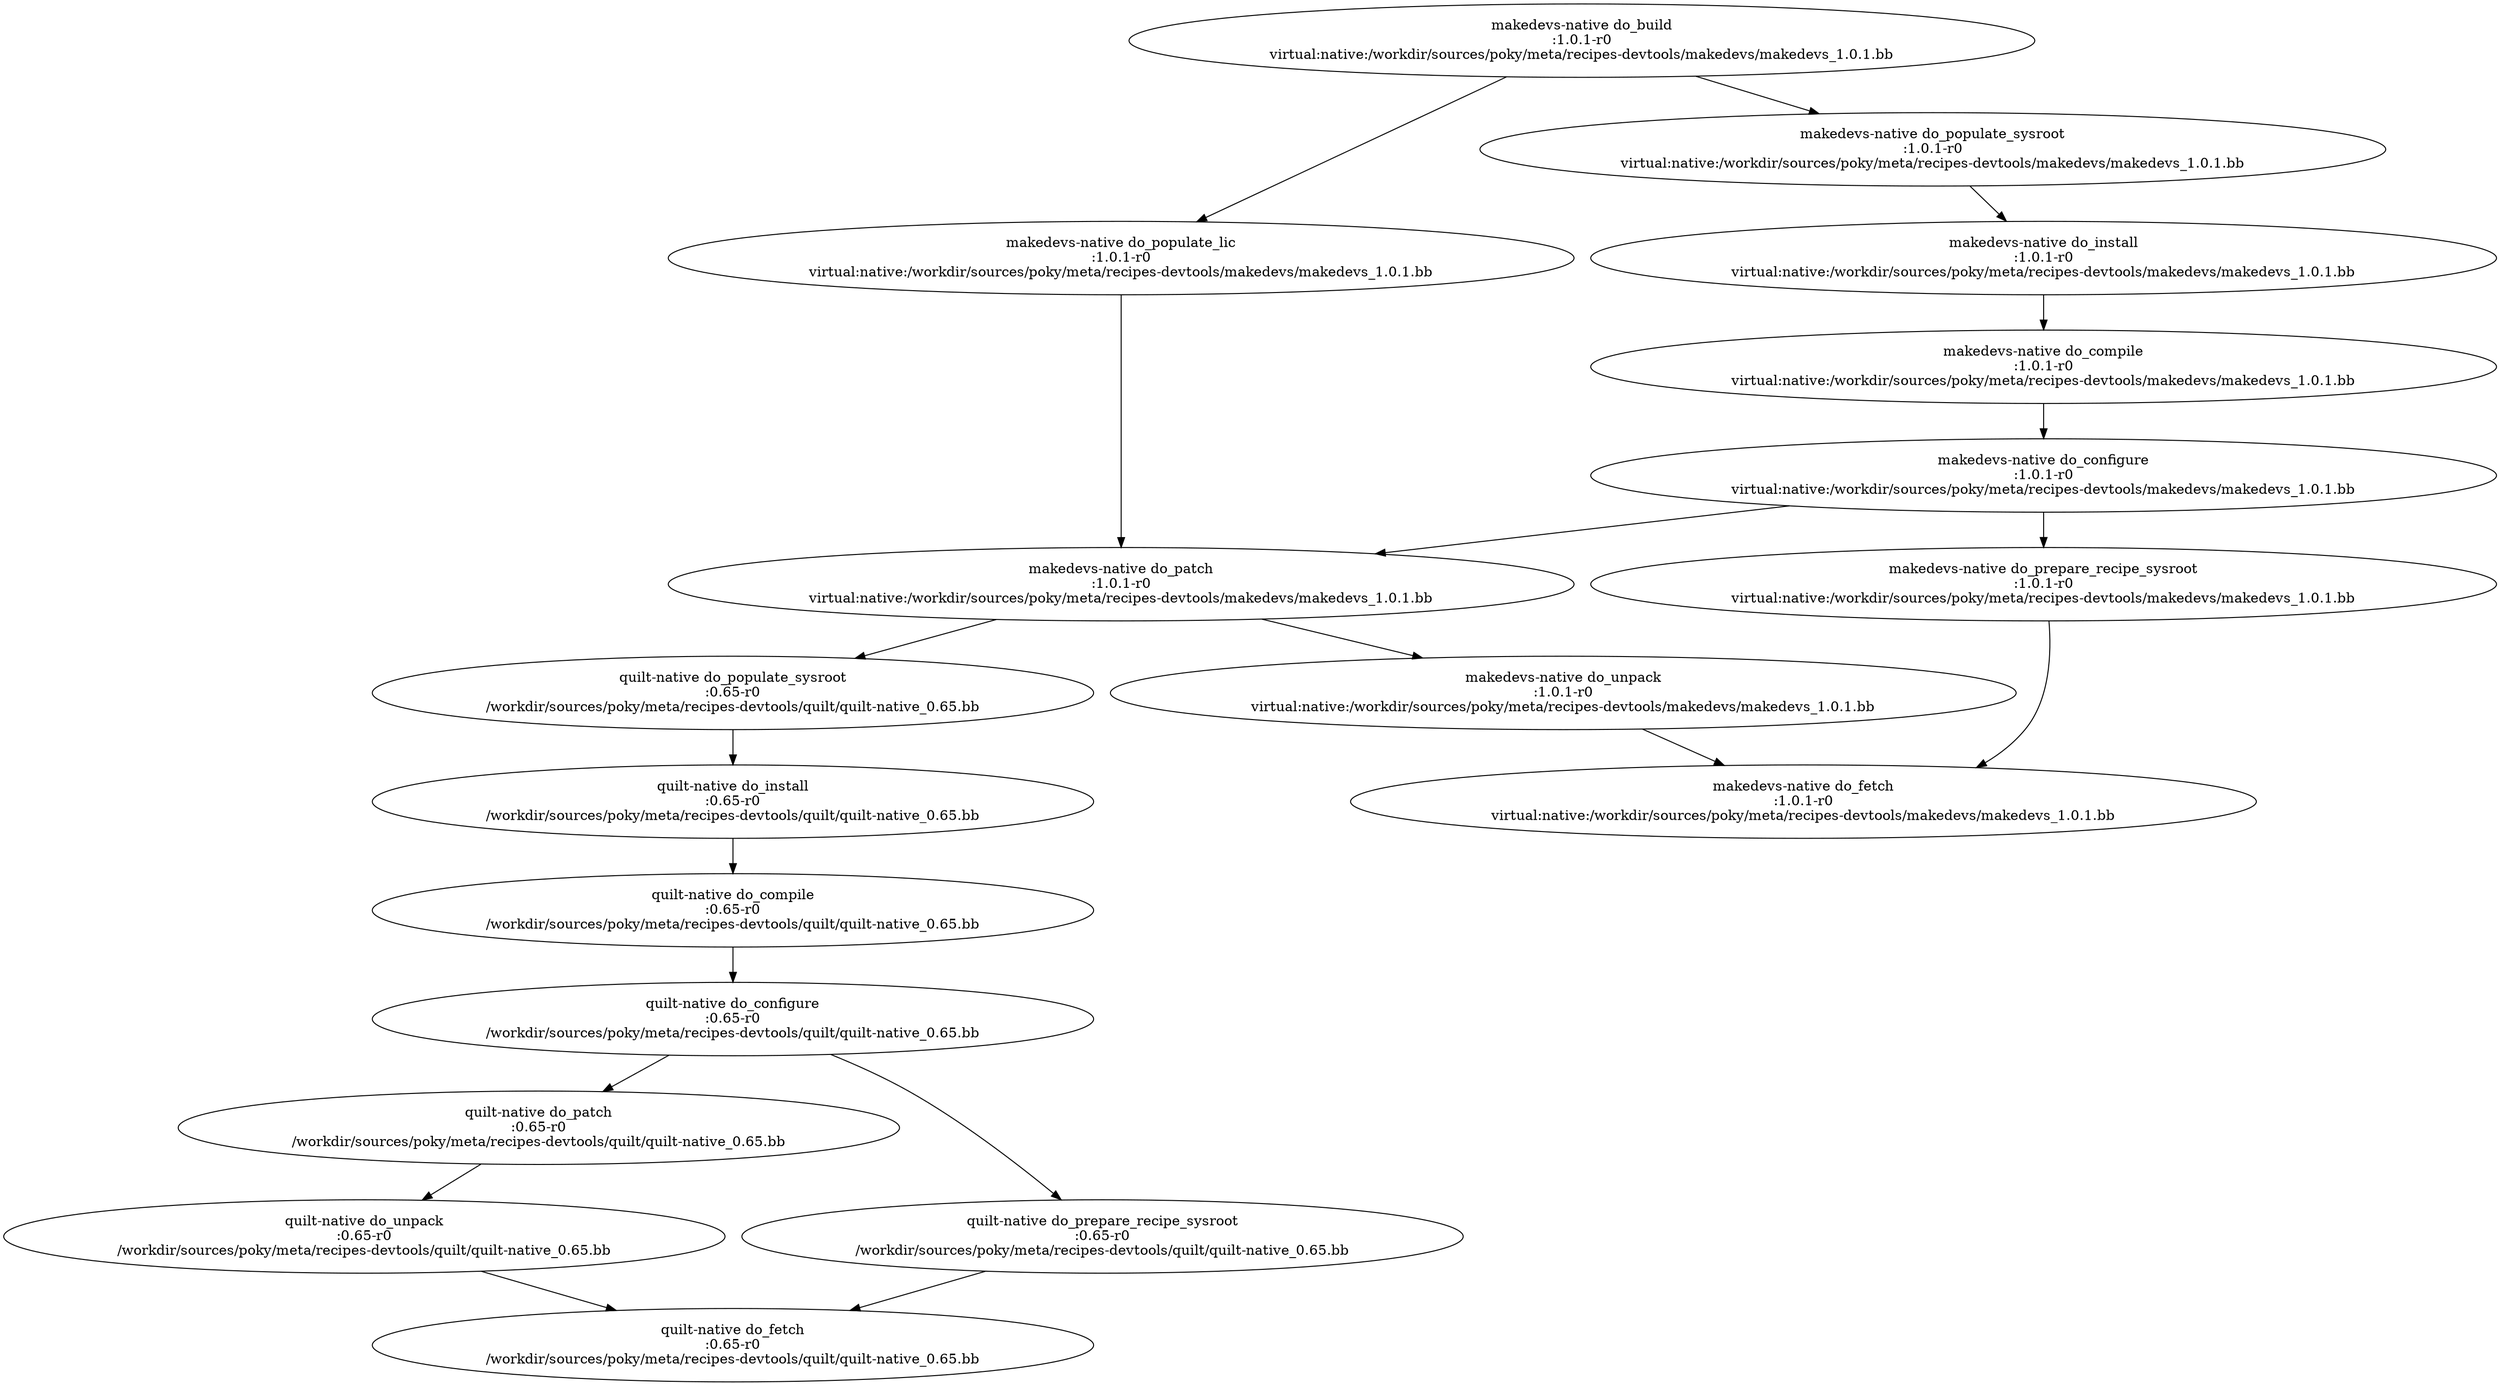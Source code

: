 digraph depends {
"makedevs-native.do_build" [label="makedevs-native do_build\n:1.0.1-r0\nvirtual:native:/workdir/sources/poky/meta/recipes-devtools/makedevs/makedevs_1.0.1.bb"]
"makedevs-native.do_build" -> "makedevs-native.do_populate_lic"
"makedevs-native.do_build" -> "makedevs-native.do_populate_sysroot"
"makedevs-native.do_compile" [label="makedevs-native do_compile\n:1.0.1-r0\nvirtual:native:/workdir/sources/poky/meta/recipes-devtools/makedevs/makedevs_1.0.1.bb"]
"makedevs-native.do_compile" -> "makedevs-native.do_configure"
"makedevs-native.do_configure" [label="makedevs-native do_configure\n:1.0.1-r0\nvirtual:native:/workdir/sources/poky/meta/recipes-devtools/makedevs/makedevs_1.0.1.bb"]
"makedevs-native.do_configure" -> "makedevs-native.do_patch"
"makedevs-native.do_configure" -> "makedevs-native.do_prepare_recipe_sysroot"
"makedevs-native.do_fetch" [label="makedevs-native do_fetch\n:1.0.1-r0\nvirtual:native:/workdir/sources/poky/meta/recipes-devtools/makedevs/makedevs_1.0.1.bb"]
"makedevs-native.do_install" [label="makedevs-native do_install\n:1.0.1-r0\nvirtual:native:/workdir/sources/poky/meta/recipes-devtools/makedevs/makedevs_1.0.1.bb"]
"makedevs-native.do_install" -> "makedevs-native.do_compile"
"makedevs-native.do_patch" [label="makedevs-native do_patch\n:1.0.1-r0\nvirtual:native:/workdir/sources/poky/meta/recipes-devtools/makedevs/makedevs_1.0.1.bb"]
"makedevs-native.do_patch" -> "makedevs-native.do_unpack"
"makedevs-native.do_patch" -> "quilt-native.do_populate_sysroot"
"makedevs-native.do_populate_lic" [label="makedevs-native do_populate_lic\n:1.0.1-r0\nvirtual:native:/workdir/sources/poky/meta/recipes-devtools/makedevs/makedevs_1.0.1.bb"]
"makedevs-native.do_populate_lic" -> "makedevs-native.do_patch"
"makedevs-native.do_populate_sysroot" [label="makedevs-native do_populate_sysroot\n:1.0.1-r0\nvirtual:native:/workdir/sources/poky/meta/recipes-devtools/makedevs/makedevs_1.0.1.bb"]
"makedevs-native.do_populate_sysroot" -> "makedevs-native.do_install"
"makedevs-native.do_prepare_recipe_sysroot" [label="makedevs-native do_prepare_recipe_sysroot\n:1.0.1-r0\nvirtual:native:/workdir/sources/poky/meta/recipes-devtools/makedevs/makedevs_1.0.1.bb"]
"makedevs-native.do_prepare_recipe_sysroot" -> "makedevs-native.do_fetch"
"makedevs-native.do_unpack" [label="makedevs-native do_unpack\n:1.0.1-r0\nvirtual:native:/workdir/sources/poky/meta/recipes-devtools/makedevs/makedevs_1.0.1.bb"]
"makedevs-native.do_unpack" -> "makedevs-native.do_fetch"
"quilt-native.do_compile" [label="quilt-native do_compile\n:0.65-r0\n/workdir/sources/poky/meta/recipes-devtools/quilt/quilt-native_0.65.bb"]
"quilt-native.do_compile" -> "quilt-native.do_configure"
"quilt-native.do_configure" [label="quilt-native do_configure\n:0.65-r0\n/workdir/sources/poky/meta/recipes-devtools/quilt/quilt-native_0.65.bb"]
"quilt-native.do_configure" -> "quilt-native.do_patch"
"quilt-native.do_configure" -> "quilt-native.do_prepare_recipe_sysroot"
"quilt-native.do_fetch" [label="quilt-native do_fetch\n:0.65-r0\n/workdir/sources/poky/meta/recipes-devtools/quilt/quilt-native_0.65.bb"]
"quilt-native.do_install" [label="quilt-native do_install\n:0.65-r0\n/workdir/sources/poky/meta/recipes-devtools/quilt/quilt-native_0.65.bb"]
"quilt-native.do_install" -> "quilt-native.do_compile"
"quilt-native.do_patch" [label="quilt-native do_patch\n:0.65-r0\n/workdir/sources/poky/meta/recipes-devtools/quilt/quilt-native_0.65.bb"]
"quilt-native.do_patch" -> "quilt-native.do_unpack"
"quilt-native.do_populate_sysroot" [label="quilt-native do_populate_sysroot\n:0.65-r0\n/workdir/sources/poky/meta/recipes-devtools/quilt/quilt-native_0.65.bb"]
"quilt-native.do_populate_sysroot" -> "quilt-native.do_install"
"quilt-native.do_prepare_recipe_sysroot" [label="quilt-native do_prepare_recipe_sysroot\n:0.65-r0\n/workdir/sources/poky/meta/recipes-devtools/quilt/quilt-native_0.65.bb"]
"quilt-native.do_prepare_recipe_sysroot" -> "quilt-native.do_fetch"
"quilt-native.do_unpack" [label="quilt-native do_unpack\n:0.65-r0\n/workdir/sources/poky/meta/recipes-devtools/quilt/quilt-native_0.65.bb"]
"quilt-native.do_unpack" -> "quilt-native.do_fetch"
}

